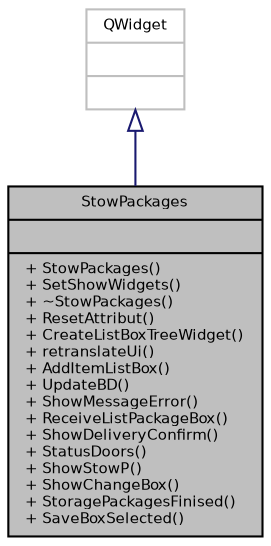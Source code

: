 digraph "StowPackages"
{
 // INTERACTIVE_SVG=YES
  bgcolor="transparent";
  edge [fontname="Helvetica",fontsize="7",labelfontname="Helvetica",labelfontsize="7"];
  node [fontname="Helvetica",fontsize="7",shape=record];
  Node1 [label="{StowPackages\n||+ StowPackages()\l+ SetShowWidgets()\l+ ~StowPackages()\l+ ResetAttribut()\l+ CreateListBoxTreeWidget()\l+ retranslateUi()\l+ AddItemListBox()\l+ UpdateBD()\l+ ShowMessageError()\l+ ReceiveListPackageBox()\l+ ShowDeliveryConfirm()\l+ StatusDoors()\l+ ShowStowP()\l+ ShowChangeBox()\l+ StoragePackagesFinised()\l+ SaveBoxSelected()\l}",height=0.2,width=0.4,color="black", fillcolor="grey75", style="filled", fontcolor="black"];
  Node2 -> Node1 [dir="back",color="midnightblue",fontsize="7",style="solid",arrowtail="onormal",fontname="Helvetica"];
  Node2 [label="{QWidget\n||}",height=0.2,width=0.4,color="grey75"];
}
